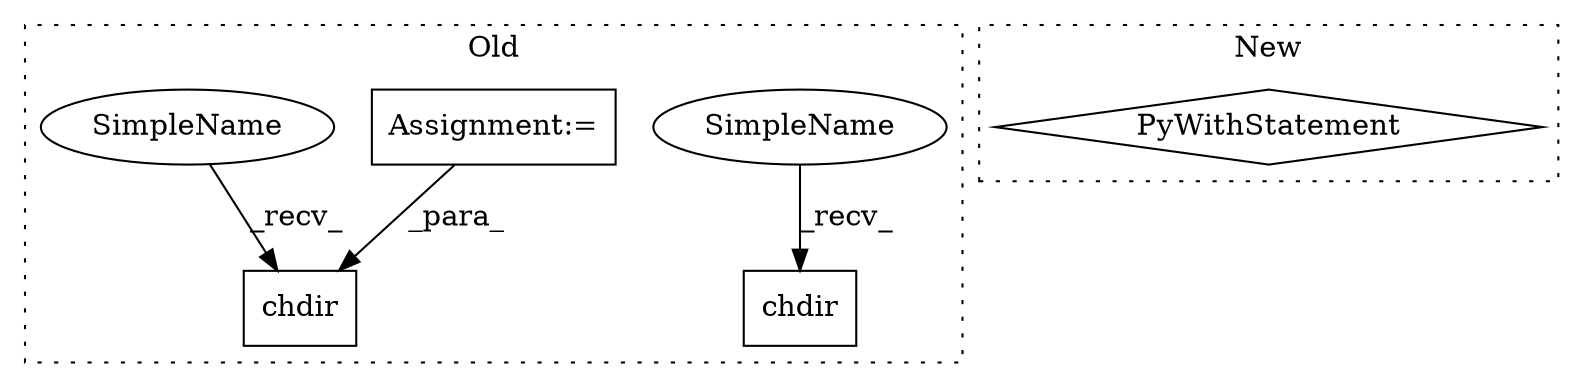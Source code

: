 digraph G {
subgraph cluster0 {
1 [label="chdir" a="32" s="3055,3080" l="6,1" shape="box"];
3 [label="Assignment:=" a="7" s="2183" l="1" shape="box"];
4 [label="chdir" a="32" s="2310,2327" l="6,1" shape="box"];
5 [label="SimpleName" a="42" s="2307" l="2" shape="ellipse"];
6 [label="SimpleName" a="42" s="3052" l="2" shape="ellipse"];
label = "Old";
style="dotted";
}
subgraph cluster1 {
2 [label="PyWithStatement" a="104" s="2244,2277" l="10,2" shape="diamond"];
label = "New";
style="dotted";
}
3 -> 1 [label="_para_"];
5 -> 4 [label="_recv_"];
6 -> 1 [label="_recv_"];
}